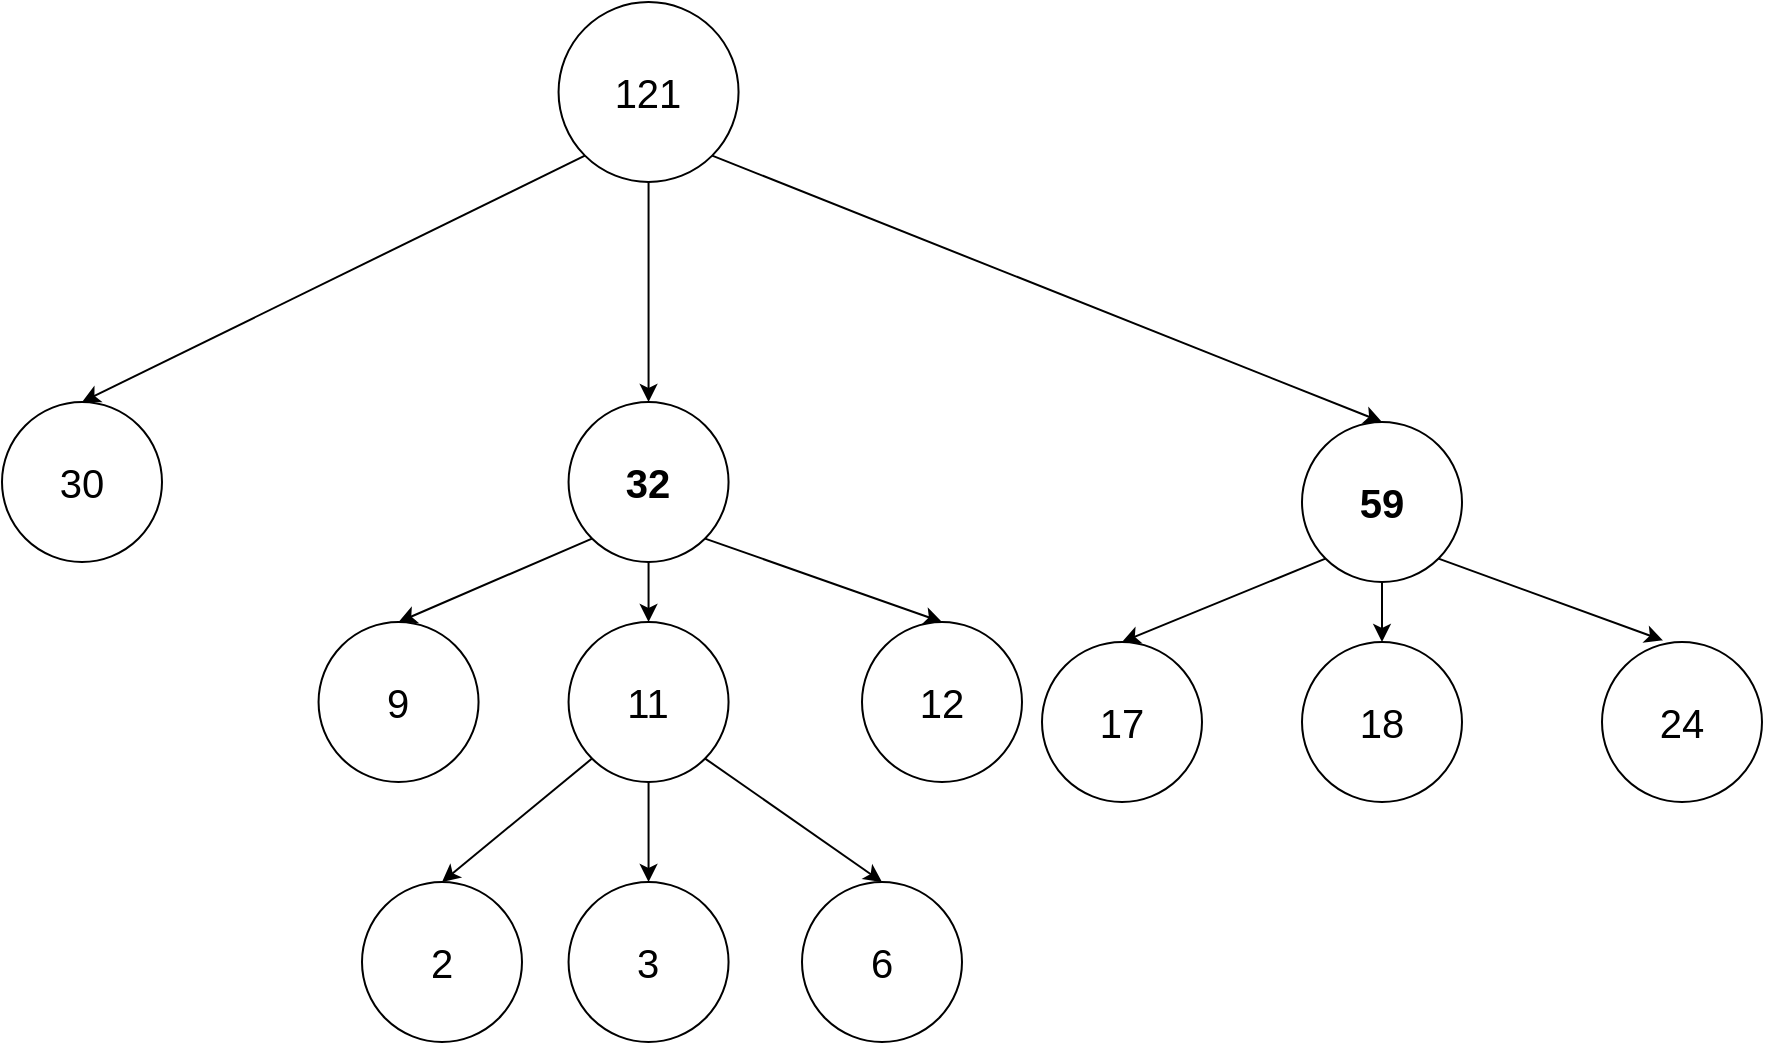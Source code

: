 <mxfile>
    <diagram id="UJrcFAc22SRzDQGERj2G" name="Page-1">
        <mxGraphModel dx="2994" dy="1040" grid="1" gridSize="10" guides="1" tooltips="1" connect="1" arrows="1" fold="1" page="1" pageScale="1" pageWidth="850" pageHeight="1100" math="0" shadow="0">
            <root>
                <mxCell id="0"/>
                <mxCell id="1" parent="0"/>
                <mxCell id="2" style="edgeStyle=none;html=1;exitX=0;exitY=1;exitDx=0;exitDy=0;entryX=0.5;entryY=0;entryDx=0;entryDy=0;endArrow=classic;endFill=1;fontSize=20;" edge="1" parent="1" source="4" target="7">
                    <mxGeometry relative="1" as="geometry"/>
                </mxCell>
                <mxCell id="3" style="edgeStyle=none;html=1;exitX=1;exitY=1;exitDx=0;exitDy=0;entryX=0.5;entryY=0;entryDx=0;entryDy=0;endArrow=classic;endFill=1;fontSize=20;" edge="1" parent="1" target="10" source="4">
                    <mxGeometry relative="1" as="geometry">
                        <mxPoint x="-1151.716" y="1108.284" as="sourcePoint"/>
                    </mxGeometry>
                </mxCell>
                <mxCell id="32" style="edgeStyle=none;html=1;exitX=0.5;exitY=1;exitDx=0;exitDy=0;entryX=0.5;entryY=0;entryDx=0;entryDy=0;fontSize=20;" edge="1" parent="1" source="4" target="31">
                    <mxGeometry relative="1" as="geometry"/>
                </mxCell>
                <mxCell id="4" value="121" style="ellipse;whiteSpace=wrap;html=1;aspect=fixed;fontSize=20;" vertex="1" parent="1">
                    <mxGeometry x="-1191.72" y="980" width="90" height="90" as="geometry"/>
                </mxCell>
                <mxCell id="7" value="&lt;font style=&quot;font-size: 20px;&quot;&gt;30&lt;/font&gt;" style="ellipse;whiteSpace=wrap;html=1;aspect=fixed;fontSize=20;" vertex="1" parent="1">
                    <mxGeometry x="-1470" y="1180" width="80" height="80" as="geometry"/>
                </mxCell>
                <mxCell id="8" style="edgeStyle=none;html=1;exitX=0.5;exitY=1;exitDx=0;exitDy=0;entryX=0.5;entryY=0;entryDx=0;entryDy=0;endArrow=classic;endFill=1;fontSize=20;" edge="1" parent="1" source="10" target="28">
                    <mxGeometry relative="1" as="geometry"/>
                </mxCell>
                <mxCell id="9" style="edgeStyle=none;html=1;exitX=0;exitY=1;exitDx=0;exitDy=0;entryX=0.5;entryY=0;entryDx=0;entryDy=0;endArrow=classic;endFill=1;fontSize=20;" edge="1" parent="1" source="10" target="23">
                    <mxGeometry relative="1" as="geometry"/>
                </mxCell>
                <mxCell id="52" style="edgeStyle=none;html=1;exitX=1;exitY=1;exitDx=0;exitDy=0;fontFamily=Helvetica;fontSize=20;fontColor=default;entryX=0.381;entryY=-0.01;entryDx=0;entryDy=0;entryPerimeter=0;" edge="1" parent="1" source="10" target="18">
                    <mxGeometry relative="1" as="geometry"/>
                </mxCell>
                <mxCell id="10" value="&lt;h1 style=&quot;font-size: 20px;&quot;&gt;59&lt;/h1&gt;" style="ellipse;whiteSpace=wrap;html=1;aspect=fixed;fontSize=20;" vertex="1" parent="1">
                    <mxGeometry x="-820" y="1190" width="80" height="80" as="geometry"/>
                </mxCell>
                <mxCell id="11" style="edgeStyle=none;html=1;exitX=1;exitY=1;exitDx=0;exitDy=0;entryX=0.5;entryY=0;entryDx=0;entryDy=0;endArrow=classic;endFill=1;fontSize=20;" edge="1" parent="1" source="31" target="14">
                    <mxGeometry relative="1" as="geometry"/>
                </mxCell>
                <mxCell id="12" style="edgeStyle=none;html=1;exitX=0.5;exitY=1;exitDx=0;exitDy=0;entryX=0.5;entryY=0;entryDx=0;entryDy=0;endArrow=classic;endFill=1;fontSize=20;" edge="1" parent="1" source="20" target="15">
                    <mxGeometry relative="1" as="geometry"/>
                </mxCell>
                <mxCell id="53" style="edgeStyle=none;html=1;exitX=0.5;exitY=1;exitDx=0;exitDy=0;entryX=0.5;entryY=0;entryDx=0;entryDy=0;fontFamily=Helvetica;fontSize=20;fontColor=default;" edge="1" parent="1" source="31" target="20">
                    <mxGeometry relative="1" as="geometry"/>
                </mxCell>
                <mxCell id="13" value="9" style="ellipse;whiteSpace=wrap;html=1;aspect=fixed;fontSize=20;" vertex="1" parent="1">
                    <mxGeometry x="-1311.72" y="1290" width="80" height="80" as="geometry"/>
                </mxCell>
                <mxCell id="14" value="12" style="ellipse;whiteSpace=wrap;html=1;aspect=fixed;fontSize=20;" vertex="1" parent="1">
                    <mxGeometry x="-1040" y="1290" width="80" height="80" as="geometry"/>
                </mxCell>
                <mxCell id="15" value="3" style="ellipse;whiteSpace=wrap;html=1;aspect=fixed;fontSize=20;" vertex="1" parent="1">
                    <mxGeometry x="-1186.72" y="1420" width="80" height="80" as="geometry"/>
                </mxCell>
                <mxCell id="18" value="24" style="ellipse;whiteSpace=wrap;html=1;aspect=fixed;fontSize=20;" vertex="1" parent="1">
                    <mxGeometry x="-670" y="1300" width="80" height="80" as="geometry"/>
                </mxCell>
                <mxCell id="19" value="2" style="ellipse;whiteSpace=wrap;html=1;aspect=fixed;fontSize=20;" vertex="1" parent="1">
                    <mxGeometry x="-1290" y="1420" width="80" height="80" as="geometry"/>
                </mxCell>
                <mxCell id="55" style="edgeStyle=none;html=1;exitX=0;exitY=1;exitDx=0;exitDy=0;entryX=0.5;entryY=0;entryDx=0;entryDy=0;fontFamily=Helvetica;fontSize=20;fontColor=default;" edge="1" parent="1" source="20" target="19">
                    <mxGeometry relative="1" as="geometry"/>
                </mxCell>
                <mxCell id="57" style="edgeStyle=none;html=1;exitX=1;exitY=1;exitDx=0;exitDy=0;entryX=0.5;entryY=0;entryDx=0;entryDy=0;fontFamily=Helvetica;fontSize=20;fontColor=default;" edge="1" parent="1" source="20" target="56">
                    <mxGeometry relative="1" as="geometry"/>
                </mxCell>
                <mxCell id="20" value="11" style="ellipse;whiteSpace=wrap;html=1;aspect=fixed;fontSize=20;" vertex="1" parent="1">
                    <mxGeometry x="-1186.72" y="1290" width="80" height="80" as="geometry"/>
                </mxCell>
                <mxCell id="23" value="17" style="ellipse;whiteSpace=wrap;html=1;aspect=fixed;fontSize=20;" vertex="1" parent="1">
                    <mxGeometry x="-950" y="1300" width="80" height="80" as="geometry"/>
                </mxCell>
                <mxCell id="28" value="18" style="ellipse;whiteSpace=wrap;html=1;aspect=fixed;fontSize=20;" vertex="1" parent="1">
                    <mxGeometry x="-820" y="1300" width="80" height="80" as="geometry"/>
                </mxCell>
                <mxCell id="51" style="edgeStyle=none;html=1;exitX=0;exitY=1;exitDx=0;exitDy=0;entryX=0.5;entryY=0;entryDx=0;entryDy=0;fontFamily=Helvetica;fontSize=20;fontColor=default;" edge="1" parent="1" source="31" target="13">
                    <mxGeometry relative="1" as="geometry"/>
                </mxCell>
                <mxCell id="31" value="&lt;h1 style=&quot;font-size: 20px;&quot;&gt;32&lt;/h1&gt;" style="ellipse;whiteSpace=wrap;html=1;aspect=fixed;fontSize=20;" vertex="1" parent="1">
                    <mxGeometry x="-1186.72" y="1180" width="80" height="80" as="geometry"/>
                </mxCell>
                <mxCell id="56" value="6" style="ellipse;whiteSpace=wrap;html=1;aspect=fixed;fontSize=20;" vertex="1" parent="1">
                    <mxGeometry x="-1070" y="1420" width="80" height="80" as="geometry"/>
                </mxCell>
            </root>
        </mxGraphModel>
    </diagram>
</mxfile>